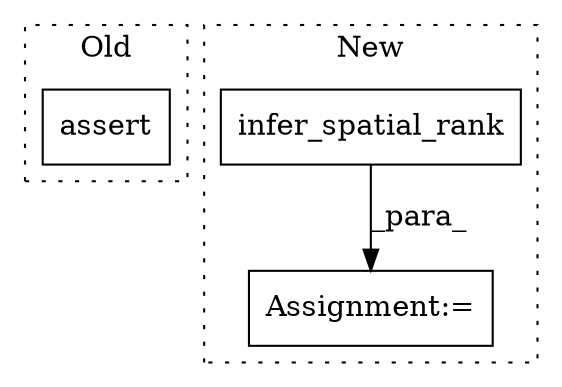 digraph G {
subgraph cluster0 {
1 [label="assert" a="6" s="1106" l="7" shape="box"];
label = "Old";
style="dotted";
}
subgraph cluster1 {
2 [label="infer_spatial_rank" a="32" s="1092,1123" l="19,1" shape="box"];
3 [label="Assignment:=" a="7" s="1080" l="1" shape="box"];
label = "New";
style="dotted";
}
2 -> 3 [label="_para_"];
}